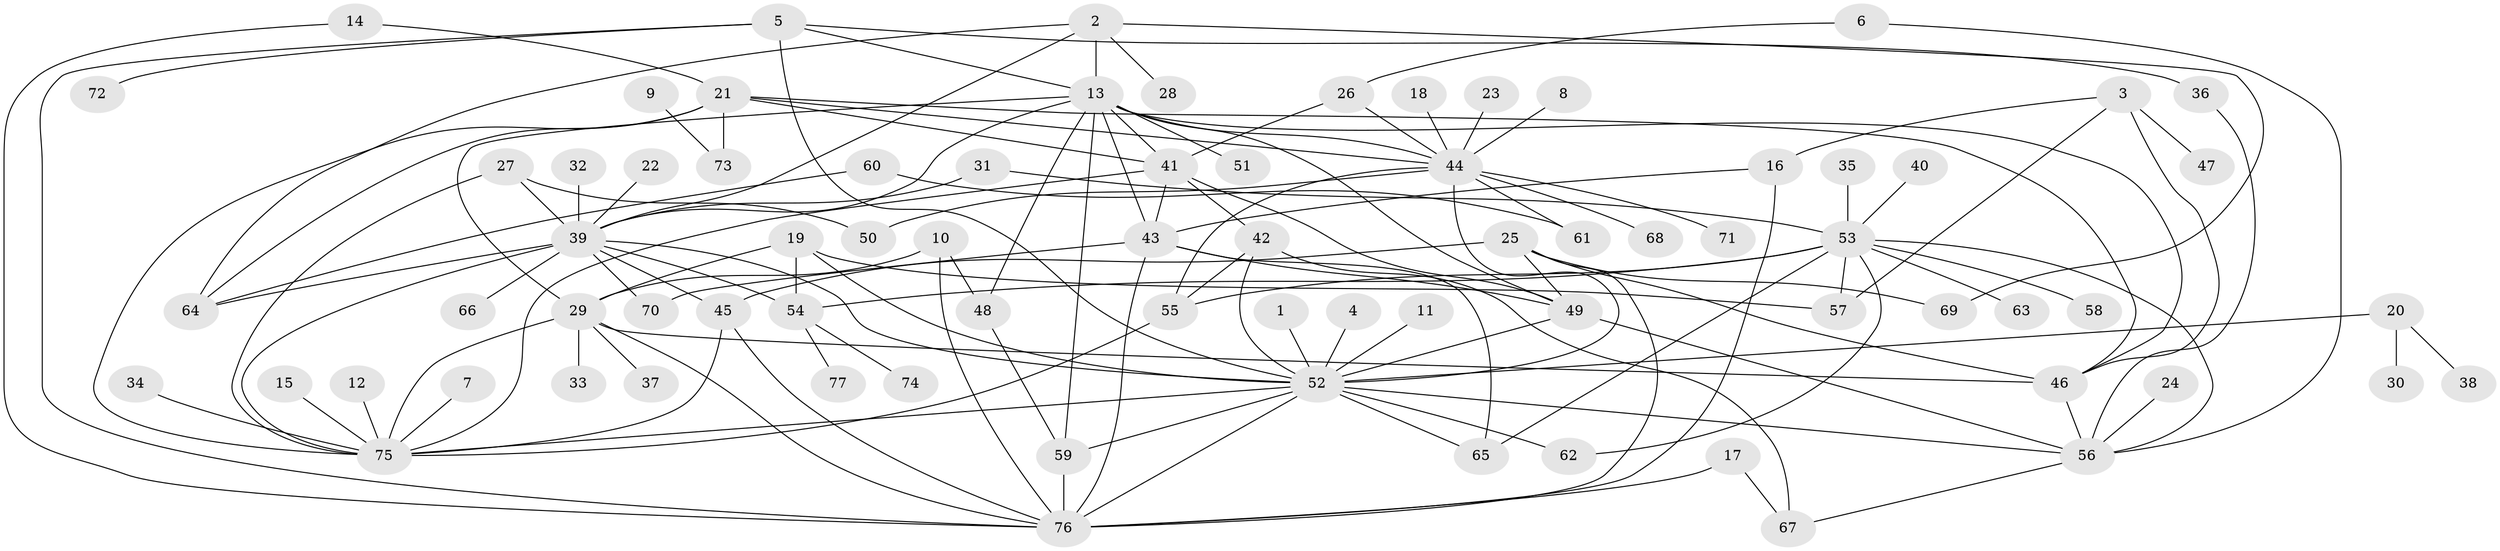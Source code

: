 // original degree distribution, {17: 0.007874015748031496, 8: 0.023622047244094488, 14: 0.023622047244094488, 18: 0.007874015748031496, 11: 0.007874015748031496, 1: 0.41732283464566927, 4: 0.08661417322834646, 13: 0.007874015748031496, 5: 0.03937007874015748, 10: 0.007874015748031496, 2: 0.2283464566929134, 3: 0.11811023622047244, 6: 0.007874015748031496, 9: 0.007874015748031496, 7: 0.007874015748031496}
// Generated by graph-tools (version 1.1) at 2025/36/03/04/25 23:36:53]
// undirected, 77 vertices, 133 edges
graph export_dot {
  node [color=gray90,style=filled];
  1;
  2;
  3;
  4;
  5;
  6;
  7;
  8;
  9;
  10;
  11;
  12;
  13;
  14;
  15;
  16;
  17;
  18;
  19;
  20;
  21;
  22;
  23;
  24;
  25;
  26;
  27;
  28;
  29;
  30;
  31;
  32;
  33;
  34;
  35;
  36;
  37;
  38;
  39;
  40;
  41;
  42;
  43;
  44;
  45;
  46;
  47;
  48;
  49;
  50;
  51;
  52;
  53;
  54;
  55;
  56;
  57;
  58;
  59;
  60;
  61;
  62;
  63;
  64;
  65;
  66;
  67;
  68;
  69;
  70;
  71;
  72;
  73;
  74;
  75;
  76;
  77;
  1 -- 52 [weight=1.0];
  2 -- 13 [weight=1.0];
  2 -- 28 [weight=1.0];
  2 -- 39 [weight=1.0];
  2 -- 64 [weight=1.0];
  2 -- 69 [weight=1.0];
  3 -- 16 [weight=1.0];
  3 -- 46 [weight=1.0];
  3 -- 47 [weight=1.0];
  3 -- 57 [weight=1.0];
  4 -- 52 [weight=1.0];
  5 -- 13 [weight=1.0];
  5 -- 36 [weight=1.0];
  5 -- 52 [weight=1.0];
  5 -- 72 [weight=1.0];
  5 -- 76 [weight=1.0];
  6 -- 26 [weight=1.0];
  6 -- 56 [weight=1.0];
  7 -- 75 [weight=1.0];
  8 -- 44 [weight=1.0];
  9 -- 73 [weight=1.0];
  10 -- 29 [weight=1.0];
  10 -- 48 [weight=1.0];
  10 -- 76 [weight=1.0];
  11 -- 52 [weight=1.0];
  12 -- 75 [weight=1.0];
  13 -- 29 [weight=1.0];
  13 -- 39 [weight=1.0];
  13 -- 41 [weight=1.0];
  13 -- 43 [weight=1.0];
  13 -- 44 [weight=1.0];
  13 -- 46 [weight=1.0];
  13 -- 48 [weight=1.0];
  13 -- 49 [weight=1.0];
  13 -- 51 [weight=1.0];
  13 -- 59 [weight=1.0];
  14 -- 21 [weight=1.0];
  14 -- 76 [weight=1.0];
  15 -- 75 [weight=1.0];
  16 -- 43 [weight=1.0];
  16 -- 76 [weight=1.0];
  17 -- 67 [weight=1.0];
  17 -- 76 [weight=1.0];
  18 -- 44 [weight=1.0];
  19 -- 29 [weight=1.0];
  19 -- 52 [weight=1.0];
  19 -- 54 [weight=1.0];
  19 -- 57 [weight=1.0];
  20 -- 30 [weight=1.0];
  20 -- 38 [weight=1.0];
  20 -- 52 [weight=1.0];
  21 -- 41 [weight=1.0];
  21 -- 44 [weight=1.0];
  21 -- 46 [weight=1.0];
  21 -- 64 [weight=1.0];
  21 -- 73 [weight=1.0];
  21 -- 75 [weight=1.0];
  22 -- 39 [weight=1.0];
  23 -- 44 [weight=1.0];
  24 -- 56 [weight=1.0];
  25 -- 45 [weight=1.0];
  25 -- 46 [weight=1.0];
  25 -- 49 [weight=1.0];
  25 -- 69 [weight=1.0];
  25 -- 76 [weight=1.0];
  26 -- 41 [weight=1.0];
  26 -- 44 [weight=1.0];
  27 -- 39 [weight=2.0];
  27 -- 50 [weight=1.0];
  27 -- 75 [weight=1.0];
  29 -- 33 [weight=1.0];
  29 -- 37 [weight=1.0];
  29 -- 46 [weight=1.0];
  29 -- 75 [weight=1.0];
  29 -- 76 [weight=1.0];
  31 -- 39 [weight=1.0];
  31 -- 53 [weight=1.0];
  32 -- 39 [weight=1.0];
  34 -- 75 [weight=1.0];
  35 -- 53 [weight=1.0];
  36 -- 56 [weight=1.0];
  39 -- 45 [weight=2.0];
  39 -- 52 [weight=1.0];
  39 -- 54 [weight=1.0];
  39 -- 64 [weight=2.0];
  39 -- 66 [weight=1.0];
  39 -- 70 [weight=1.0];
  39 -- 75 [weight=1.0];
  40 -- 53 [weight=1.0];
  41 -- 42 [weight=1.0];
  41 -- 43 [weight=2.0];
  41 -- 49 [weight=1.0];
  41 -- 75 [weight=1.0];
  42 -- 52 [weight=1.0];
  42 -- 55 [weight=1.0];
  42 -- 67 [weight=1.0];
  43 -- 49 [weight=1.0];
  43 -- 65 [weight=1.0];
  43 -- 70 [weight=1.0];
  43 -- 76 [weight=1.0];
  44 -- 50 [weight=1.0];
  44 -- 52 [weight=1.0];
  44 -- 55 [weight=1.0];
  44 -- 61 [weight=2.0];
  44 -- 68 [weight=1.0];
  44 -- 71 [weight=1.0];
  45 -- 75 [weight=1.0];
  45 -- 76 [weight=1.0];
  46 -- 56 [weight=1.0];
  48 -- 59 [weight=1.0];
  49 -- 52 [weight=1.0];
  49 -- 56 [weight=1.0];
  52 -- 56 [weight=1.0];
  52 -- 59 [weight=1.0];
  52 -- 62 [weight=1.0];
  52 -- 65 [weight=1.0];
  52 -- 75 [weight=1.0];
  52 -- 76 [weight=1.0];
  53 -- 54 [weight=1.0];
  53 -- 55 [weight=1.0];
  53 -- 56 [weight=1.0];
  53 -- 57 [weight=1.0];
  53 -- 58 [weight=1.0];
  53 -- 62 [weight=1.0];
  53 -- 63 [weight=1.0];
  53 -- 65 [weight=1.0];
  54 -- 74 [weight=1.0];
  54 -- 77 [weight=1.0];
  55 -- 75 [weight=1.0];
  56 -- 67 [weight=1.0];
  59 -- 76 [weight=1.0];
  60 -- 61 [weight=1.0];
  60 -- 64 [weight=1.0];
}
